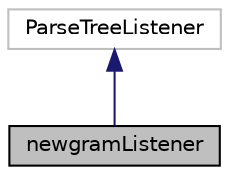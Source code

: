 digraph "newgramListener"
{
 // LATEX_PDF_SIZE
  edge [fontname="Helvetica",fontsize="10",labelfontname="Helvetica",labelfontsize="10"];
  node [fontname="Helvetica",fontsize="10",shape=record];
  Node1 [label="newgramListener",height=0.2,width=0.4,color="black", fillcolor="grey75", style="filled", fontcolor="black",tooltip="This interface defines a complete listener for a parse tree produced by newgramParser."];
  Node2 -> Node1 [dir="back",color="midnightblue",fontsize="10",style="solid",fontname="Helvetica"];
  Node2 [label="ParseTreeListener",height=0.2,width=0.4,color="grey75", fillcolor="white", style="filled",tooltip=" "];
}
